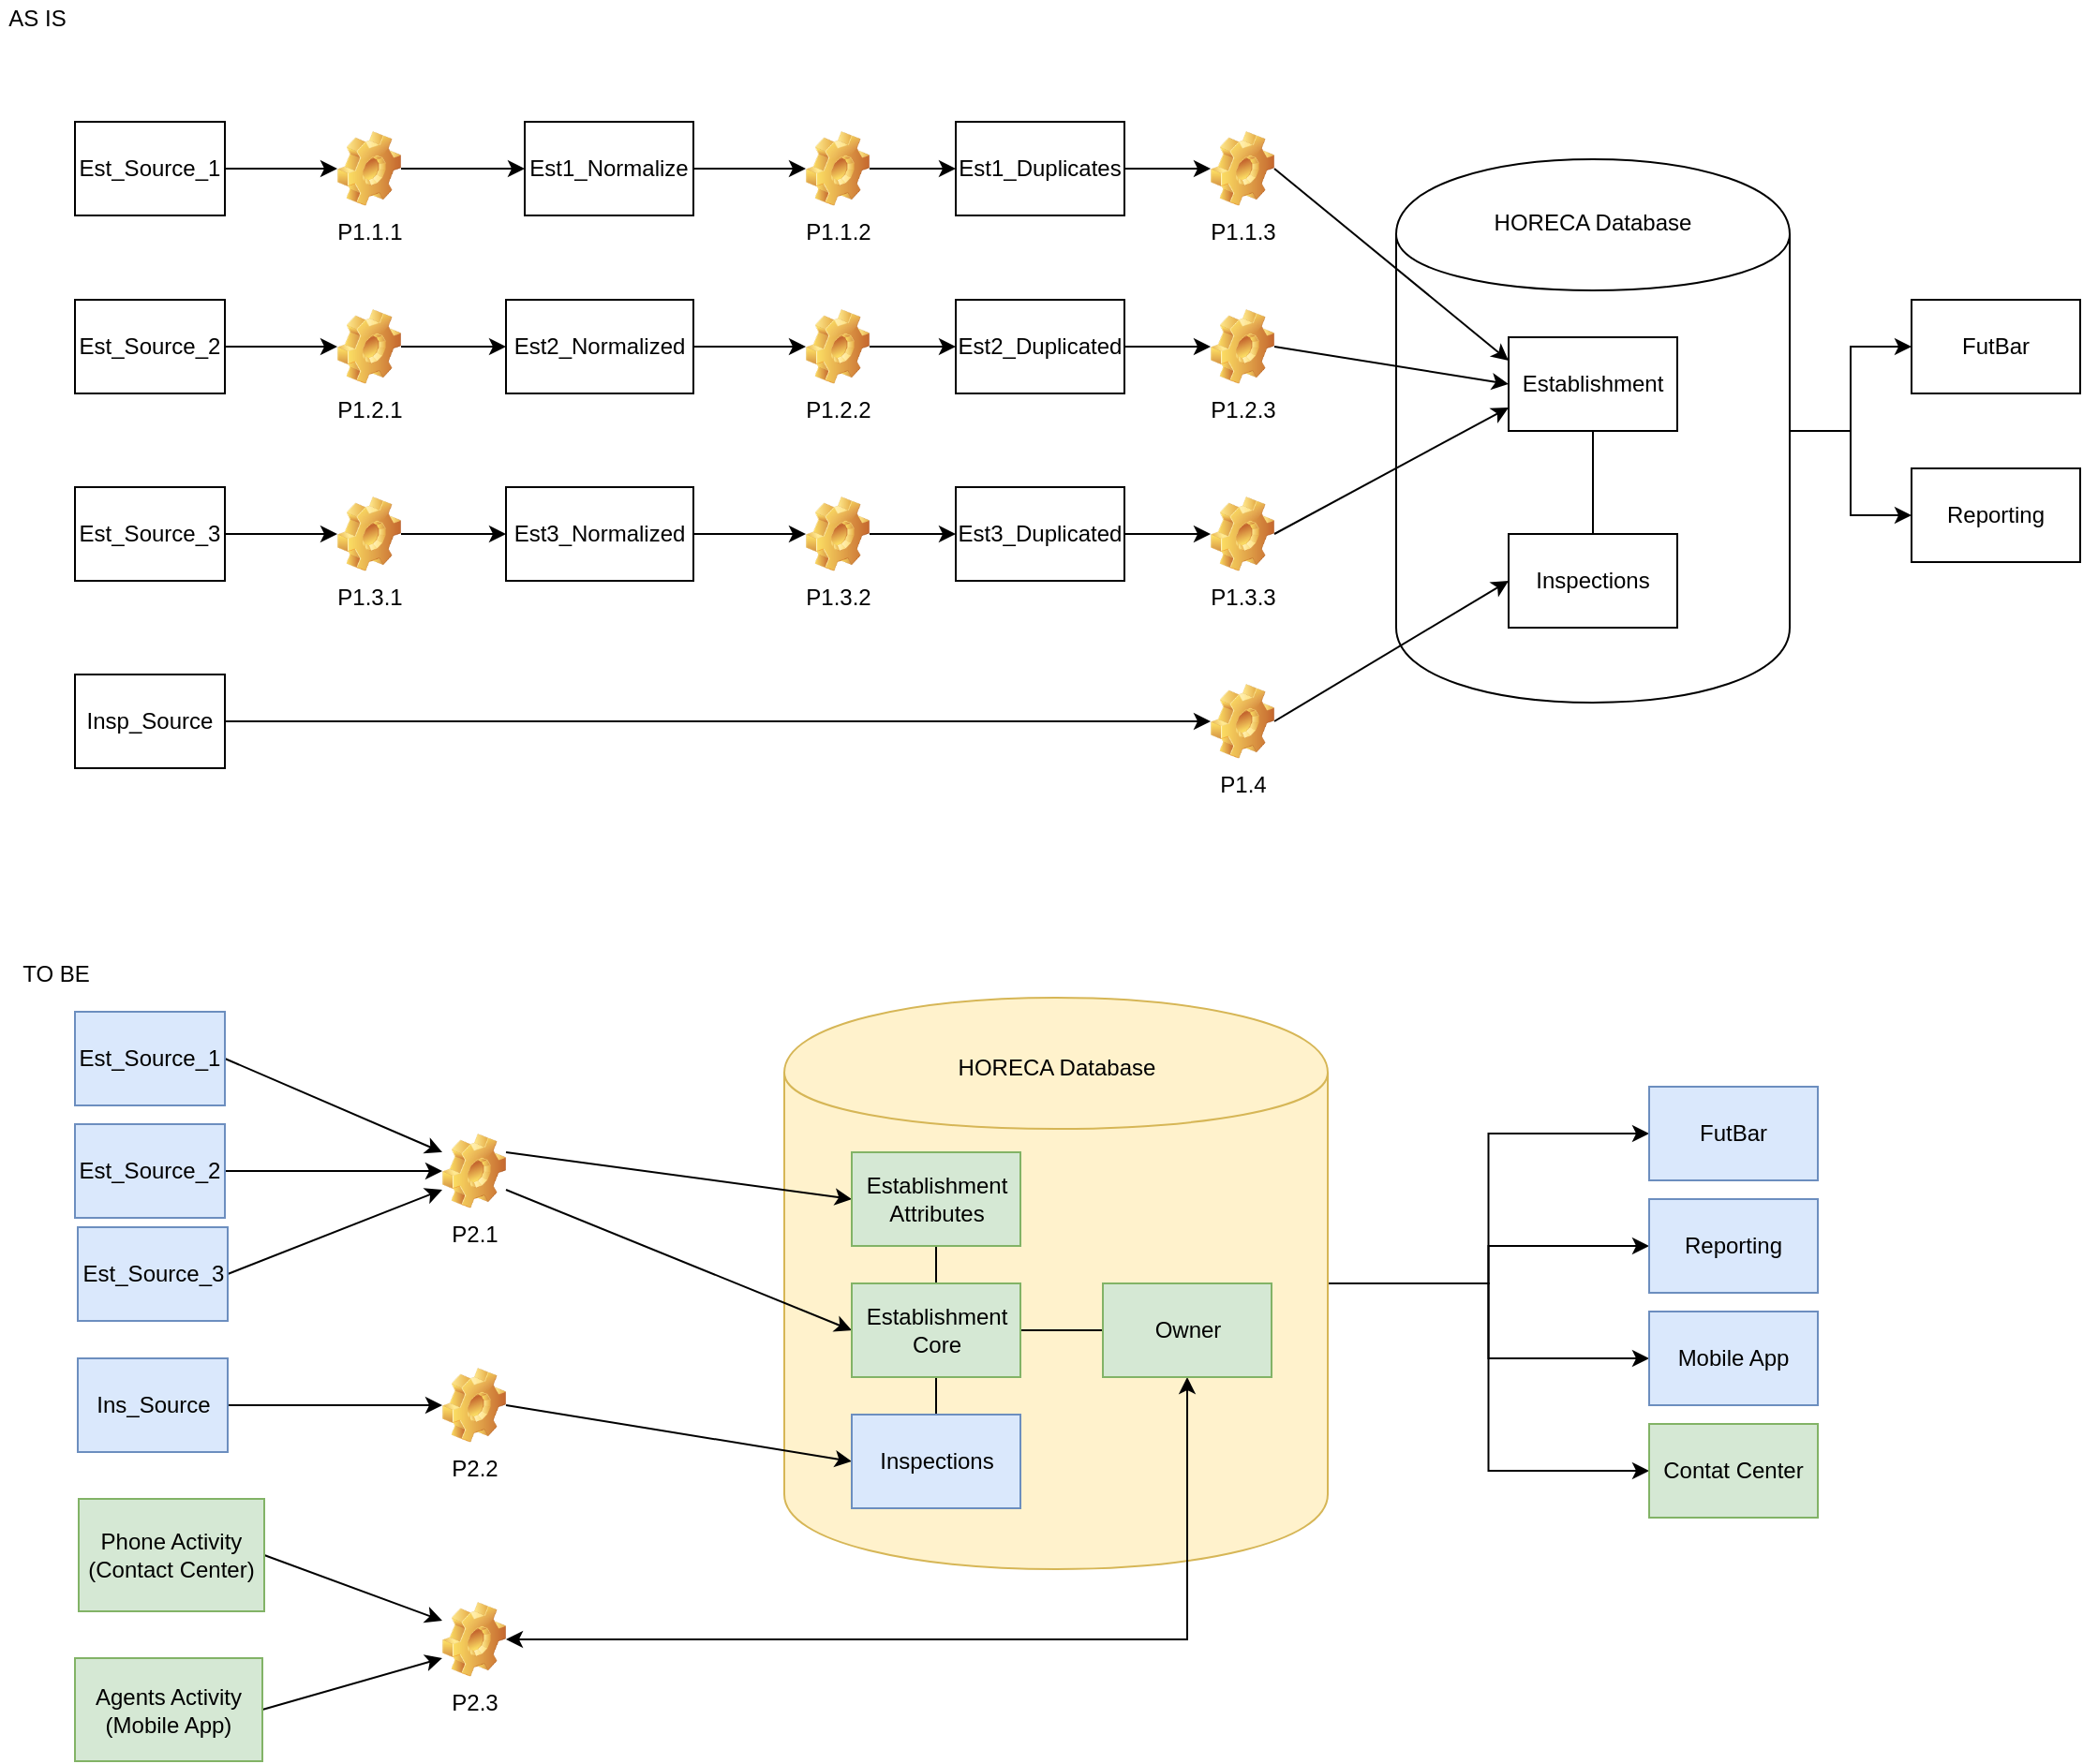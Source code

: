 <mxfile version="10.8.0" type="github"><diagram id="FcbPWO3hTPMSqMUIhL7v" name="Page-1"><mxGraphModel dx="1394" dy="764" grid="1" gridSize="10" guides="1" tooltips="1" connect="1" arrows="1" fold="1" page="1" pageScale="1" pageWidth="2336" pageHeight="1654" math="0" shadow="0"><root><mxCell id="0"/><mxCell id="1" parent="0"/><mxCell id="MAFtI5zOOuRwnrsYpEpx-63" value="" style="group" vertex="1" connectable="0" parent="1"><mxGeometry x="835" y="155" width="210" height="290" as="geometry"/></mxCell><mxCell id="MAFtI5zOOuRwnrsYpEpx-7" value="" style="shape=cylinder;whiteSpace=wrap;html=1;boundedLbl=1;backgroundOutline=1;verticalAlign=top;" vertex="1" parent="MAFtI5zOOuRwnrsYpEpx-63"><mxGeometry width="210" height="290" as="geometry"/></mxCell><mxCell id="MAFtI5zOOuRwnrsYpEpx-62" value="HORECA Database" style="text;html=1;strokeColor=none;fillColor=none;align=center;verticalAlign=middle;whiteSpace=wrap;rounded=0;glass=1;" vertex="1" parent="MAFtI5zOOuRwnrsYpEpx-63"><mxGeometry x="20" y="24" width="170" height="20" as="geometry"/></mxCell><mxCell id="MAFtI5zOOuRwnrsYpEpx-74" style="edgeStyle=orthogonalEdgeStyle;rounded=0;orthogonalLoop=1;jettySize=auto;html=1;exitX=1;exitY=0.5;exitDx=0;exitDy=0;startArrow=none;startFill=0;endArrow=classic;endFill=1;" edge="1" parent="1" source="MAFtI5zOOuRwnrsYpEpx-36" target="MAFtI5zOOuRwnrsYpEpx-72"><mxGeometry relative="1" as="geometry"/></mxCell><mxCell id="MAFtI5zOOuRwnrsYpEpx-75" style="edgeStyle=orthogonalEdgeStyle;rounded=0;orthogonalLoop=1;jettySize=auto;html=1;exitX=1;exitY=0.5;exitDx=0;exitDy=0;startArrow=none;startFill=0;endArrow=classic;endFill=1;" edge="1" parent="1" source="MAFtI5zOOuRwnrsYpEpx-36" target="MAFtI5zOOuRwnrsYpEpx-69"><mxGeometry relative="1" as="geometry"/></mxCell><mxCell id="MAFtI5zOOuRwnrsYpEpx-77" style="edgeStyle=orthogonalEdgeStyle;rounded=0;orthogonalLoop=1;jettySize=auto;html=1;exitX=1;exitY=0.5;exitDx=0;exitDy=0;entryX=0;entryY=0.5;entryDx=0;entryDy=0;startArrow=none;startFill=0;endArrow=classic;endFill=1;" edge="1" parent="1" source="MAFtI5zOOuRwnrsYpEpx-36" target="MAFtI5zOOuRwnrsYpEpx-76"><mxGeometry relative="1" as="geometry"/></mxCell><mxCell id="MAFtI5zOOuRwnrsYpEpx-79" style="edgeStyle=orthogonalEdgeStyle;rounded=0;orthogonalLoop=1;jettySize=auto;html=1;exitX=1;exitY=0.5;exitDx=0;exitDy=0;entryX=0;entryY=0.5;entryDx=0;entryDy=0;startArrow=none;startFill=0;endArrow=classic;endFill=1;" edge="1" parent="1" source="MAFtI5zOOuRwnrsYpEpx-36" target="MAFtI5zOOuRwnrsYpEpx-78"><mxGeometry relative="1" as="geometry"/></mxCell><mxCell id="MAFtI5zOOuRwnrsYpEpx-36" value="" style="shape=cylinder;whiteSpace=wrap;html=1;boundedLbl=1;backgroundOutline=1;fillColor=#fff2cc;strokeColor=#d6b656;" vertex="1" parent="1"><mxGeometry x="508.5" y="602.5" width="290" height="305" as="geometry"/></mxCell><mxCell id="r8OZ295nb-trb5OBy19V-5" style="edgeStyle=orthogonalEdgeStyle;rounded=0;orthogonalLoop=1;jettySize=auto;html=1;exitX=1;exitY=0.5;exitDx=0;exitDy=0;entryX=0;entryY=0.5;entryDx=0;entryDy=0;" parent="1" source="r8OZ295nb-trb5OBy19V-1" target="r8OZ295nb-trb5OBy19V-4" edge="1"><mxGeometry relative="1" as="geometry"/></mxCell><mxCell id="r8OZ295nb-trb5OBy19V-1" value="Est_Source_1" style="rounded=0;whiteSpace=wrap;html=1;" parent="1" vertex="1"><mxGeometry x="130" y="135" width="80" height="50" as="geometry"/></mxCell><mxCell id="r8OZ295nb-trb5OBy19V-36" style="edgeStyle=none;rounded=0;orthogonalLoop=1;jettySize=auto;html=1;exitX=1;exitY=0.5;exitDx=0;exitDy=0;entryX=0;entryY=0.5;entryDx=0;entryDy=0;" parent="1" source="r8OZ295nb-trb5OBy19V-2" target="r8OZ295nb-trb5OBy19V-19" edge="1"><mxGeometry relative="1" as="geometry"/></mxCell><mxCell id="r8OZ295nb-trb5OBy19V-2" value="Est_Source_2" style="rounded=0;whiteSpace=wrap;html=1;" parent="1" vertex="1"><mxGeometry x="130" y="230" width="80" height="50" as="geometry"/></mxCell><mxCell id="r8OZ295nb-trb5OBy19V-37" style="edgeStyle=none;rounded=0;orthogonalLoop=1;jettySize=auto;html=1;exitX=1;exitY=0.5;exitDx=0;exitDy=0;entryX=0;entryY=0.5;entryDx=0;entryDy=0;" parent="1" source="r8OZ295nb-trb5OBy19V-3" target="r8OZ295nb-trb5OBy19V-28" edge="1"><mxGeometry relative="1" as="geometry"/></mxCell><mxCell id="r8OZ295nb-trb5OBy19V-3" value="Est_Source_3" style="rounded=0;whiteSpace=wrap;html=1;" parent="1" vertex="1"><mxGeometry x="130" y="330" width="80" height="50" as="geometry"/></mxCell><mxCell id="r8OZ295nb-trb5OBy19V-9" style="edgeStyle=orthogonalEdgeStyle;rounded=0;orthogonalLoop=1;jettySize=auto;html=1;exitX=1;exitY=0.5;exitDx=0;exitDy=0;entryX=0;entryY=0.5;entryDx=0;entryDy=0;" parent="1" source="r8OZ295nb-trb5OBy19V-4" target="r8OZ295nb-trb5OBy19V-6" edge="1"><mxGeometry relative="1" as="geometry"/></mxCell><mxCell id="r8OZ295nb-trb5OBy19V-4" value="P1.1.1" style="shape=image;html=1;verticalLabelPosition=bottom;labelBackgroundColor=#ffffff;verticalAlign=top;imageAspect=1;aspect=fixed;image=img/clipart/Gear_128x128.png" parent="1" vertex="1"><mxGeometry x="270" y="140" width="34" height="40" as="geometry"/></mxCell><mxCell id="r8OZ295nb-trb5OBy19V-12" style="edgeStyle=orthogonalEdgeStyle;rounded=0;orthogonalLoop=1;jettySize=auto;html=1;exitX=1;exitY=0.5;exitDx=0;exitDy=0;entryX=0;entryY=0.5;entryDx=0;entryDy=0;" parent="1" source="r8OZ295nb-trb5OBy19V-6" target="r8OZ295nb-trb5OBy19V-10" edge="1"><mxGeometry relative="1" as="geometry"/></mxCell><mxCell id="r8OZ295nb-trb5OBy19V-6" value="Est1_Normalize" style="rounded=0;whiteSpace=wrap;html=1;" parent="1" vertex="1"><mxGeometry x="370" y="135" width="90" height="50" as="geometry"/></mxCell><mxCell id="r8OZ295nb-trb5OBy19V-15" style="edgeStyle=orthogonalEdgeStyle;rounded=0;orthogonalLoop=1;jettySize=auto;html=1;exitX=1;exitY=0.5;exitDx=0;exitDy=0;" parent="1" source="r8OZ295nb-trb5OBy19V-7" target="r8OZ295nb-trb5OBy19V-14" edge="1"><mxGeometry relative="1" as="geometry"/></mxCell><mxCell id="r8OZ295nb-trb5OBy19V-7" value="Est1_Duplicates" style="rounded=0;whiteSpace=wrap;html=1;" parent="1" vertex="1"><mxGeometry x="600" y="135" width="90" height="50" as="geometry"/></mxCell><mxCell id="MAFtI5zOOuRwnrsYpEpx-6" style="edgeStyle=orthogonalEdgeStyle;rounded=0;orthogonalLoop=1;jettySize=auto;html=1;exitX=0.5;exitY=1;exitDx=0;exitDy=0;entryX=0.5;entryY=0;entryDx=0;entryDy=0;endArrow=none;endFill=0;" edge="1" parent="1" source="r8OZ295nb-trb5OBy19V-8" target="MAFtI5zOOuRwnrsYpEpx-3"><mxGeometry relative="1" as="geometry"/></mxCell><mxCell id="r8OZ295nb-trb5OBy19V-8" value="Establishment" style="rounded=0;whiteSpace=wrap;html=1;" parent="1" vertex="1"><mxGeometry x="895" y="250" width="90" height="50" as="geometry"/></mxCell><mxCell id="r8OZ295nb-trb5OBy19V-13" style="edgeStyle=orthogonalEdgeStyle;rounded=0;orthogonalLoop=1;jettySize=auto;html=1;exitX=1;exitY=0.5;exitDx=0;exitDy=0;entryX=0;entryY=0.5;entryDx=0;entryDy=0;" parent="1" source="r8OZ295nb-trb5OBy19V-10" target="r8OZ295nb-trb5OBy19V-7" edge="1"><mxGeometry relative="1" as="geometry"/></mxCell><mxCell id="r8OZ295nb-trb5OBy19V-10" value="P1.1.2" style="shape=image;html=1;verticalLabelPosition=bottom;labelBackgroundColor=#ffffff;verticalAlign=top;imageAspect=1;aspect=fixed;image=img/clipart/Gear_128x128.png" parent="1" vertex="1"><mxGeometry x="520" y="140" width="34" height="40" as="geometry"/></mxCell><mxCell id="r8OZ295nb-trb5OBy19V-16" style="rounded=0;orthogonalLoop=1;jettySize=auto;html=1;exitX=1;exitY=0.5;exitDx=0;exitDy=0;entryX=0;entryY=0.25;entryDx=0;entryDy=0;" parent="1" source="r8OZ295nb-trb5OBy19V-14" target="r8OZ295nb-trb5OBy19V-8" edge="1"><mxGeometry relative="1" as="geometry"/></mxCell><mxCell id="r8OZ295nb-trb5OBy19V-14" value="P1.1.3" style="shape=image;html=1;verticalLabelPosition=bottom;labelBackgroundColor=#ffffff;verticalAlign=top;imageAspect=1;aspect=fixed;image=img/clipart/Gear_128x128.png" parent="1" vertex="1"><mxGeometry x="736" y="140" width="34" height="40" as="geometry"/></mxCell><mxCell id="r8OZ295nb-trb5OBy19V-18" style="edgeStyle=orthogonalEdgeStyle;rounded=0;orthogonalLoop=1;jettySize=auto;html=1;exitX=1;exitY=0.5;exitDx=0;exitDy=0;entryX=0;entryY=0.5;entryDx=0;entryDy=0;" parent="1" source="r8OZ295nb-trb5OBy19V-19" target="r8OZ295nb-trb5OBy19V-21" edge="1"><mxGeometry relative="1" as="geometry"/></mxCell><mxCell id="r8OZ295nb-trb5OBy19V-19" value="P1.2.1" style="shape=image;html=1;verticalLabelPosition=bottom;labelBackgroundColor=#ffffff;verticalAlign=top;imageAspect=1;aspect=fixed;image=img/clipart/Gear_128x128.png" parent="1" vertex="1"><mxGeometry x="270" y="235" width="34" height="40" as="geometry"/></mxCell><mxCell id="r8OZ295nb-trb5OBy19V-20" style="edgeStyle=orthogonalEdgeStyle;rounded=0;orthogonalLoop=1;jettySize=auto;html=1;exitX=1;exitY=0.5;exitDx=0;exitDy=0;entryX=0;entryY=0.5;entryDx=0;entryDy=0;" parent="1" source="r8OZ295nb-trb5OBy19V-21" target="r8OZ295nb-trb5OBy19V-25" edge="1"><mxGeometry relative="1" as="geometry"/></mxCell><mxCell id="r8OZ295nb-trb5OBy19V-21" value="Est2_Normalized" style="rounded=0;whiteSpace=wrap;html=1;" parent="1" vertex="1"><mxGeometry x="360" y="230" width="100" height="50" as="geometry"/></mxCell><mxCell id="r8OZ295nb-trb5OBy19V-22" style="edgeStyle=orthogonalEdgeStyle;rounded=0;orthogonalLoop=1;jettySize=auto;html=1;exitX=1;exitY=0.5;exitDx=0;exitDy=0;" parent="1" source="r8OZ295nb-trb5OBy19V-23" target="r8OZ295nb-trb5OBy19V-26" edge="1"><mxGeometry relative="1" as="geometry"/></mxCell><mxCell id="r8OZ295nb-trb5OBy19V-23" value="Est2_Duplicated" style="rounded=0;whiteSpace=wrap;html=1;" parent="1" vertex="1"><mxGeometry x="600" y="230" width="90" height="50" as="geometry"/></mxCell><mxCell id="r8OZ295nb-trb5OBy19V-24" style="edgeStyle=orthogonalEdgeStyle;rounded=0;orthogonalLoop=1;jettySize=auto;html=1;exitX=1;exitY=0.5;exitDx=0;exitDy=0;entryX=0;entryY=0.5;entryDx=0;entryDy=0;" parent="1" source="r8OZ295nb-trb5OBy19V-25" target="r8OZ295nb-trb5OBy19V-23" edge="1"><mxGeometry relative="1" as="geometry"/></mxCell><mxCell id="r8OZ295nb-trb5OBy19V-25" value="P1.2.2" style="shape=image;html=1;verticalLabelPosition=bottom;labelBackgroundColor=#ffffff;verticalAlign=top;imageAspect=1;aspect=fixed;image=img/clipart/Gear_128x128.png" parent="1" vertex="1"><mxGeometry x="520" y="235" width="34" height="40" as="geometry"/></mxCell><mxCell id="r8OZ295nb-trb5OBy19V-38" style="edgeStyle=none;rounded=0;orthogonalLoop=1;jettySize=auto;html=1;exitX=1;exitY=0.5;exitDx=0;exitDy=0;entryX=0;entryY=0.5;entryDx=0;entryDy=0;" parent="1" source="r8OZ295nb-trb5OBy19V-26" target="r8OZ295nb-trb5OBy19V-8" edge="1"><mxGeometry relative="1" as="geometry"/></mxCell><mxCell id="r8OZ295nb-trb5OBy19V-26" value="P1.2.3" style="shape=image;html=1;verticalLabelPosition=bottom;labelBackgroundColor=#ffffff;verticalAlign=top;imageAspect=1;aspect=fixed;image=img/clipart/Gear_128x128.png" parent="1" vertex="1"><mxGeometry x="736" y="235" width="34" height="40" as="geometry"/></mxCell><mxCell id="r8OZ295nb-trb5OBy19V-27" style="edgeStyle=orthogonalEdgeStyle;rounded=0;orthogonalLoop=1;jettySize=auto;html=1;exitX=1;exitY=0.5;exitDx=0;exitDy=0;entryX=0;entryY=0.5;entryDx=0;entryDy=0;" parent="1" source="r8OZ295nb-trb5OBy19V-28" target="r8OZ295nb-trb5OBy19V-30" edge="1"><mxGeometry relative="1" as="geometry"/></mxCell><mxCell id="r8OZ295nb-trb5OBy19V-28" value="P1.3.1" style="shape=image;html=1;verticalLabelPosition=bottom;labelBackgroundColor=#ffffff;verticalAlign=top;imageAspect=1;aspect=fixed;image=img/clipart/Gear_128x128.png" parent="1" vertex="1"><mxGeometry x="270" y="335" width="34" height="40" as="geometry"/></mxCell><mxCell id="r8OZ295nb-trb5OBy19V-29" style="edgeStyle=orthogonalEdgeStyle;rounded=0;orthogonalLoop=1;jettySize=auto;html=1;exitX=1;exitY=0.5;exitDx=0;exitDy=0;entryX=0;entryY=0.5;entryDx=0;entryDy=0;" parent="1" source="r8OZ295nb-trb5OBy19V-30" target="r8OZ295nb-trb5OBy19V-34" edge="1"><mxGeometry relative="1" as="geometry"/></mxCell><mxCell id="r8OZ295nb-trb5OBy19V-30" value="Est3_Normalized" style="rounded=0;whiteSpace=wrap;html=1;" parent="1" vertex="1"><mxGeometry x="360" y="330" width="100" height="50" as="geometry"/></mxCell><mxCell id="r8OZ295nb-trb5OBy19V-31" style="edgeStyle=orthogonalEdgeStyle;rounded=0;orthogonalLoop=1;jettySize=auto;html=1;exitX=1;exitY=0.5;exitDx=0;exitDy=0;" parent="1" source="r8OZ295nb-trb5OBy19V-32" target="r8OZ295nb-trb5OBy19V-35" edge="1"><mxGeometry relative="1" as="geometry"/></mxCell><mxCell id="r8OZ295nb-trb5OBy19V-32" value="Est3_Duplicated" style="rounded=0;whiteSpace=wrap;html=1;" parent="1" vertex="1"><mxGeometry x="600" y="330" width="90" height="50" as="geometry"/></mxCell><mxCell id="r8OZ295nb-trb5OBy19V-33" style="edgeStyle=orthogonalEdgeStyle;rounded=0;orthogonalLoop=1;jettySize=auto;html=1;exitX=1;exitY=0.5;exitDx=0;exitDy=0;entryX=0;entryY=0.5;entryDx=0;entryDy=0;" parent="1" source="r8OZ295nb-trb5OBy19V-34" target="r8OZ295nb-trb5OBy19V-32" edge="1"><mxGeometry relative="1" as="geometry"/></mxCell><mxCell id="r8OZ295nb-trb5OBy19V-34" value="P1.3.2" style="shape=image;html=1;verticalLabelPosition=bottom;labelBackgroundColor=#ffffff;verticalAlign=top;imageAspect=1;aspect=fixed;image=img/clipart/Gear_128x128.png" parent="1" vertex="1"><mxGeometry x="520" y="335" width="34" height="40" as="geometry"/></mxCell><mxCell id="r8OZ295nb-trb5OBy19V-39" style="edgeStyle=none;rounded=0;orthogonalLoop=1;jettySize=auto;html=1;exitX=1;exitY=0.5;exitDx=0;exitDy=0;entryX=0;entryY=0.75;entryDx=0;entryDy=0;" parent="1" source="r8OZ295nb-trb5OBy19V-35" target="r8OZ295nb-trb5OBy19V-8" edge="1"><mxGeometry relative="1" as="geometry"><mxPoint x="820" y="250" as="targetPoint"/></mxGeometry></mxCell><mxCell id="r8OZ295nb-trb5OBy19V-35" value="P1.3.3" style="shape=image;html=1;verticalLabelPosition=bottom;labelBackgroundColor=#ffffff;verticalAlign=top;imageAspect=1;aspect=fixed;image=img/clipart/Gear_128x128.png" parent="1" vertex="1"><mxGeometry x="736" y="335" width="34" height="40" as="geometry"/></mxCell><mxCell id="MAFtI5zOOuRwnrsYpEpx-4" style="edgeStyle=orthogonalEdgeStyle;rounded=0;orthogonalLoop=1;jettySize=auto;html=1;exitX=1;exitY=0.5;exitDx=0;exitDy=0;" edge="1" parent="1" source="MAFtI5zOOuRwnrsYpEpx-1" target="MAFtI5zOOuRwnrsYpEpx-2"><mxGeometry relative="1" as="geometry"/></mxCell><mxCell id="MAFtI5zOOuRwnrsYpEpx-1" value="Insp_Source" style="rounded=0;whiteSpace=wrap;html=1;" vertex="1" parent="1"><mxGeometry x="130" y="430" width="80" height="50" as="geometry"/></mxCell><mxCell id="MAFtI5zOOuRwnrsYpEpx-5" style="rounded=0;orthogonalLoop=1;jettySize=auto;html=1;exitX=1;exitY=0.5;exitDx=0;exitDy=0;entryX=0;entryY=0.5;entryDx=0;entryDy=0;" edge="1" parent="1" source="MAFtI5zOOuRwnrsYpEpx-2" target="MAFtI5zOOuRwnrsYpEpx-3"><mxGeometry relative="1" as="geometry"/></mxCell><mxCell id="MAFtI5zOOuRwnrsYpEpx-2" value="P1.4" style="shape=image;html=1;verticalLabelPosition=bottom;labelBackgroundColor=#ffffff;verticalAlign=top;imageAspect=1;aspect=fixed;image=img/clipart/Gear_128x128.png" vertex="1" parent="1"><mxGeometry x="736" y="435" width="34" height="40" as="geometry"/></mxCell><mxCell id="MAFtI5zOOuRwnrsYpEpx-3" value="Inspections" style="rounded=0;whiteSpace=wrap;html=1;" vertex="1" parent="1"><mxGeometry x="895" y="355" width="90" height="50" as="geometry"/></mxCell><mxCell id="MAFtI5zOOuRwnrsYpEpx-8" value="AS IS" style="text;html=1;strokeColor=none;fillColor=none;align=center;verticalAlign=middle;whiteSpace=wrap;rounded=0;" vertex="1" parent="1"><mxGeometry x="90" y="70" width="40" height="20" as="geometry"/></mxCell><mxCell id="MAFtI5zOOuRwnrsYpEpx-9" value="TO BE" style="text;html=1;strokeColor=none;fillColor=none;align=center;verticalAlign=middle;whiteSpace=wrap;rounded=0;" vertex="1" parent="1"><mxGeometry x="100" y="580" width="40" height="20" as="geometry"/></mxCell><mxCell id="MAFtI5zOOuRwnrsYpEpx-17" style="rounded=0;orthogonalLoop=1;jettySize=auto;html=1;exitX=1;exitY=0.5;exitDx=0;exitDy=0;entryX=0;entryY=0.25;entryDx=0;entryDy=0;endArrow=classic;endFill=1;" edge="1" parent="1" source="MAFtI5zOOuRwnrsYpEpx-10" target="MAFtI5zOOuRwnrsYpEpx-15"><mxGeometry relative="1" as="geometry"><mxPoint x="270" y="635" as="targetPoint"/></mxGeometry></mxCell><mxCell id="MAFtI5zOOuRwnrsYpEpx-10" value="Est_Source_1" style="rounded=0;whiteSpace=wrap;html=1;fillColor=#dae8fc;strokeColor=#6c8ebf;" vertex="1" parent="1"><mxGeometry x="130" y="610" width="80" height="50" as="geometry"/></mxCell><mxCell id="MAFtI5zOOuRwnrsYpEpx-18" style="edgeStyle=orthogonalEdgeStyle;rounded=0;orthogonalLoop=1;jettySize=auto;html=1;exitX=1;exitY=0.5;exitDx=0;exitDy=0;entryX=0;entryY=0.5;entryDx=0;entryDy=0;endArrow=classic;endFill=1;" edge="1" parent="1" source="MAFtI5zOOuRwnrsYpEpx-11" target="MAFtI5zOOuRwnrsYpEpx-15"><mxGeometry relative="1" as="geometry"/></mxCell><mxCell id="MAFtI5zOOuRwnrsYpEpx-11" value="Est_Source_2" style="rounded=0;whiteSpace=wrap;html=1;fillColor=#dae8fc;strokeColor=#6c8ebf;" vertex="1" parent="1"><mxGeometry x="130" y="670" width="80" height="50" as="geometry"/></mxCell><mxCell id="MAFtI5zOOuRwnrsYpEpx-19" style="rounded=0;orthogonalLoop=1;jettySize=auto;html=1;exitX=1;exitY=0.5;exitDx=0;exitDy=0;entryX=0;entryY=0.75;entryDx=0;entryDy=0;endArrow=classic;endFill=1;" edge="1" parent="1" source="MAFtI5zOOuRwnrsYpEpx-12" target="MAFtI5zOOuRwnrsYpEpx-15"><mxGeometry relative="1" as="geometry"><mxPoint x="270" y="830" as="targetPoint"/></mxGeometry></mxCell><mxCell id="MAFtI5zOOuRwnrsYpEpx-12" value="Est_Source_3" style="rounded=0;whiteSpace=wrap;html=1;fillColor=#dae8fc;strokeColor=#6c8ebf;" vertex="1" parent="1"><mxGeometry x="131.5" y="725" width="80" height="50" as="geometry"/></mxCell><mxCell id="MAFtI5zOOuRwnrsYpEpx-27" style="edgeStyle=none;rounded=0;orthogonalLoop=1;jettySize=auto;html=1;exitX=1;exitY=0.25;exitDx=0;exitDy=0;entryX=0;entryY=0.5;entryDx=0;entryDy=0;endArrow=classic;endFill=1;" edge="1" parent="1" source="MAFtI5zOOuRwnrsYpEpx-15" target="MAFtI5zOOuRwnrsYpEpx-22"><mxGeometry relative="1" as="geometry"/></mxCell><mxCell id="MAFtI5zOOuRwnrsYpEpx-43" style="edgeStyle=none;rounded=0;orthogonalLoop=1;jettySize=auto;html=1;entryX=0;entryY=0.5;entryDx=0;entryDy=0;endArrow=classic;endFill=1;exitX=1;exitY=0.75;exitDx=0;exitDy=0;" edge="1" parent="1" source="MAFtI5zOOuRwnrsYpEpx-15" target="MAFtI5zOOuRwnrsYpEpx-39"><mxGeometry relative="1" as="geometry"><mxPoint x="350" y="770" as="sourcePoint"/></mxGeometry></mxCell><mxCell id="MAFtI5zOOuRwnrsYpEpx-15" value="P2.1" style="shape=image;html=1;verticalLabelPosition=bottom;labelBackgroundColor=#ffffff;verticalAlign=top;imageAspect=1;aspect=fixed;image=img/clipart/Gear_128x128.png" vertex="1" parent="1"><mxGeometry x="326" y="675" width="34" height="40" as="geometry"/></mxCell><mxCell id="MAFtI5zOOuRwnrsYpEpx-55" style="edgeStyle=none;rounded=0;orthogonalLoop=1;jettySize=auto;html=1;exitX=0.5;exitY=1;exitDx=0;exitDy=0;entryX=0.5;entryY=0;entryDx=0;entryDy=0;endArrow=none;endFill=0;" edge="1" parent="1" source="MAFtI5zOOuRwnrsYpEpx-22" target="MAFtI5zOOuRwnrsYpEpx-39"><mxGeometry relative="1" as="geometry"/></mxCell><mxCell id="MAFtI5zOOuRwnrsYpEpx-22" value="Establishment&lt;br&gt;Attributes&lt;br&gt;" style="rounded=0;whiteSpace=wrap;html=1;fillColor=#d5e8d4;strokeColor=#82b366;" vertex="1" parent="1"><mxGeometry x="544.5" y="685" width="90" height="50" as="geometry"/></mxCell><mxCell id="MAFtI5zOOuRwnrsYpEpx-56" style="edgeStyle=none;rounded=0;orthogonalLoop=1;jettySize=auto;html=1;exitX=0.5;exitY=1;exitDx=0;exitDy=0;entryX=0.5;entryY=0;entryDx=0;entryDy=0;endArrow=none;endFill=0;" edge="1" parent="1" source="MAFtI5zOOuRwnrsYpEpx-39" target="MAFtI5zOOuRwnrsYpEpx-47"><mxGeometry relative="1" as="geometry"/></mxCell><mxCell id="MAFtI5zOOuRwnrsYpEpx-57" style="edgeStyle=none;rounded=0;orthogonalLoop=1;jettySize=auto;html=1;exitX=1;exitY=0.5;exitDx=0;exitDy=0;entryX=0;entryY=0.5;entryDx=0;entryDy=0;endArrow=none;endFill=0;" edge="1" parent="1" source="MAFtI5zOOuRwnrsYpEpx-39" target="MAFtI5zOOuRwnrsYpEpx-54"><mxGeometry relative="1" as="geometry"/></mxCell><mxCell id="MAFtI5zOOuRwnrsYpEpx-39" value="Establishment&lt;br&gt;Core&lt;br&gt;" style="rounded=0;whiteSpace=wrap;html=1;fillColor=#d5e8d4;strokeColor=#82b366;" vertex="1" parent="1"><mxGeometry x="544.5" y="755" width="90" height="50" as="geometry"/></mxCell><mxCell id="MAFtI5zOOuRwnrsYpEpx-44" style="edgeStyle=orthogonalEdgeStyle;rounded=0;orthogonalLoop=1;jettySize=auto;html=1;exitX=1;exitY=0.5;exitDx=0;exitDy=0;" edge="1" parent="1" source="MAFtI5zOOuRwnrsYpEpx-45" target="MAFtI5zOOuRwnrsYpEpx-46"><mxGeometry relative="1" as="geometry"/></mxCell><mxCell id="MAFtI5zOOuRwnrsYpEpx-45" value="Ins_Source" style="rounded=0;whiteSpace=wrap;html=1;fillColor=#dae8fc;strokeColor=#6c8ebf;" vertex="1" parent="1"><mxGeometry x="131.5" y="795" width="80" height="50" as="geometry"/></mxCell><mxCell id="MAFtI5zOOuRwnrsYpEpx-48" style="edgeStyle=none;rounded=0;orthogonalLoop=1;jettySize=auto;html=1;exitX=1;exitY=0.5;exitDx=0;exitDy=0;entryX=0;entryY=0.5;entryDx=0;entryDy=0;endArrow=classic;endFill=1;" edge="1" parent="1" source="MAFtI5zOOuRwnrsYpEpx-46" target="MAFtI5zOOuRwnrsYpEpx-47"><mxGeometry relative="1" as="geometry"/></mxCell><mxCell id="MAFtI5zOOuRwnrsYpEpx-46" value="P2.2" style="shape=image;html=1;verticalLabelPosition=bottom;labelBackgroundColor=#ffffff;verticalAlign=top;imageAspect=1;aspect=fixed;image=img/clipart/Gear_128x128.png" vertex="1" parent="1"><mxGeometry x="326" y="800" width="34" height="40" as="geometry"/></mxCell><mxCell id="MAFtI5zOOuRwnrsYpEpx-47" value="Inspections" style="rounded=0;whiteSpace=wrap;html=1;fillColor=#dae8fc;strokeColor=#6c8ebf;" vertex="1" parent="1"><mxGeometry x="544.5" y="825" width="90" height="50" as="geometry"/></mxCell><mxCell id="MAFtI5zOOuRwnrsYpEpx-52" style="edgeStyle=none;rounded=0;orthogonalLoop=1;jettySize=auto;html=1;exitX=1;exitY=0.5;exitDx=0;exitDy=0;entryX=0;entryY=0.25;entryDx=0;entryDy=0;endArrow=classic;endFill=1;startArrow=none;startFill=0;" edge="1" parent="1" source="MAFtI5zOOuRwnrsYpEpx-49" target="MAFtI5zOOuRwnrsYpEpx-51"><mxGeometry relative="1" as="geometry"/></mxCell><mxCell id="MAFtI5zOOuRwnrsYpEpx-49" value="Phone Activity&lt;br&gt;(Contact Center)&lt;br&gt;" style="rounded=0;whiteSpace=wrap;html=1;fillColor=#d5e8d4;strokeColor=#82b366;" vertex="1" parent="1"><mxGeometry x="132" y="870" width="99" height="60" as="geometry"/></mxCell><mxCell id="MAFtI5zOOuRwnrsYpEpx-53" style="edgeStyle=none;rounded=0;orthogonalLoop=1;jettySize=auto;html=1;exitX=1;exitY=0.5;exitDx=0;exitDy=0;entryX=0;entryY=0.75;entryDx=0;entryDy=0;endArrow=classic;endFill=1;startArrow=none;startFill=0;" edge="1" parent="1" source="MAFtI5zOOuRwnrsYpEpx-50" target="MAFtI5zOOuRwnrsYpEpx-51"><mxGeometry relative="1" as="geometry"/></mxCell><mxCell id="MAFtI5zOOuRwnrsYpEpx-50" value="Agents Activity&lt;br&gt;(Mobile App)&lt;br&gt;" style="rounded=0;whiteSpace=wrap;html=1;fillColor=#d5e8d4;strokeColor=#82b366;" vertex="1" parent="1"><mxGeometry x="130" y="955" width="100" height="55" as="geometry"/></mxCell><mxCell id="MAFtI5zOOuRwnrsYpEpx-58" style="edgeStyle=orthogonalEdgeStyle;rounded=0;orthogonalLoop=1;jettySize=auto;html=1;exitX=1;exitY=0.5;exitDx=0;exitDy=0;entryX=0.5;entryY=1;entryDx=0;entryDy=0;endArrow=classic;endFill=1;startArrow=classic;startFill=1;" edge="1" parent="1" source="MAFtI5zOOuRwnrsYpEpx-51" target="MAFtI5zOOuRwnrsYpEpx-54"><mxGeometry relative="1" as="geometry"><mxPoint x="865.5" y="780" as="sourcePoint"/></mxGeometry></mxCell><mxCell id="MAFtI5zOOuRwnrsYpEpx-51" value="P2.3" style="shape=image;html=1;verticalLabelPosition=bottom;labelBackgroundColor=#ffffff;verticalAlign=top;imageAspect=1;aspect=fixed;image=img/clipart/Gear_128x128.png" vertex="1" parent="1"><mxGeometry x="326" y="925" width="34" height="40" as="geometry"/></mxCell><mxCell id="MAFtI5zOOuRwnrsYpEpx-54" value="Owner" style="rounded=0;whiteSpace=wrap;html=1;fillColor=#d5e8d4;strokeColor=#82b366;" vertex="1" parent="1"><mxGeometry x="678.5" y="755" width="90" height="50" as="geometry"/></mxCell><mxCell id="MAFtI5zOOuRwnrsYpEpx-60" value="FutBar" style="rounded=0;whiteSpace=wrap;html=1;" vertex="1" parent="1"><mxGeometry x="1110" y="230" width="90" height="50" as="geometry"/></mxCell><mxCell id="MAFtI5zOOuRwnrsYpEpx-66" value="Reporting" style="rounded=0;whiteSpace=wrap;html=1;" vertex="1" parent="1"><mxGeometry x="1110" y="320" width="90" height="50" as="geometry"/></mxCell><mxCell id="MAFtI5zOOuRwnrsYpEpx-69" value="FutBar" style="rounded=0;whiteSpace=wrap;html=1;fillColor=#dae8fc;strokeColor=#6c8ebf;" vertex="1" parent="1"><mxGeometry x="970" y="650" width="90" height="50" as="geometry"/></mxCell><mxCell id="MAFtI5zOOuRwnrsYpEpx-72" value="Reporting" style="rounded=0;whiteSpace=wrap;html=1;fillColor=#dae8fc;strokeColor=#6c8ebf;" vertex="1" parent="1"><mxGeometry x="970" y="710" width="90" height="50" as="geometry"/></mxCell><mxCell id="MAFtI5zOOuRwnrsYpEpx-76" value="Mobile App" style="rounded=0;whiteSpace=wrap;html=1;fillColor=#dae8fc;strokeColor=#6c8ebf;" vertex="1" parent="1"><mxGeometry x="970" y="770" width="90" height="50" as="geometry"/></mxCell><mxCell id="MAFtI5zOOuRwnrsYpEpx-78" value="Contat Center" style="rounded=0;whiteSpace=wrap;html=1;fillColor=#d5e8d4;strokeColor=#82b366;" vertex="1" parent="1"><mxGeometry x="970" y="830" width="90" height="50" as="geometry"/></mxCell><mxCell id="MAFtI5zOOuRwnrsYpEpx-80" style="edgeStyle=orthogonalEdgeStyle;rounded=0;orthogonalLoop=1;jettySize=auto;html=1;exitX=1;exitY=0.5;exitDx=0;exitDy=0;entryX=0;entryY=0.5;entryDx=0;entryDy=0;startArrow=none;startFill=0;endArrow=classic;endFill=1;" edge="1" parent="1" source="MAFtI5zOOuRwnrsYpEpx-7" target="MAFtI5zOOuRwnrsYpEpx-60"><mxGeometry relative="1" as="geometry"/></mxCell><mxCell id="MAFtI5zOOuRwnrsYpEpx-81" style="edgeStyle=orthogonalEdgeStyle;rounded=0;orthogonalLoop=1;jettySize=auto;html=1;exitX=1;exitY=0.5;exitDx=0;exitDy=0;entryX=0;entryY=0.5;entryDx=0;entryDy=0;startArrow=none;startFill=0;endArrow=classic;endFill=1;" edge="1" parent="1" source="MAFtI5zOOuRwnrsYpEpx-7" target="MAFtI5zOOuRwnrsYpEpx-66"><mxGeometry relative="1" as="geometry"/></mxCell><mxCell id="MAFtI5zOOuRwnrsYpEpx-82" value="HORECA Database" style="text;html=1;strokeColor=none;fillColor=none;align=center;verticalAlign=middle;whiteSpace=wrap;rounded=0;glass=1;" vertex="1" parent="1"><mxGeometry x="568.5" y="630" width="170" height="20" as="geometry"/></mxCell></root></mxGraphModel></diagram></mxfile>